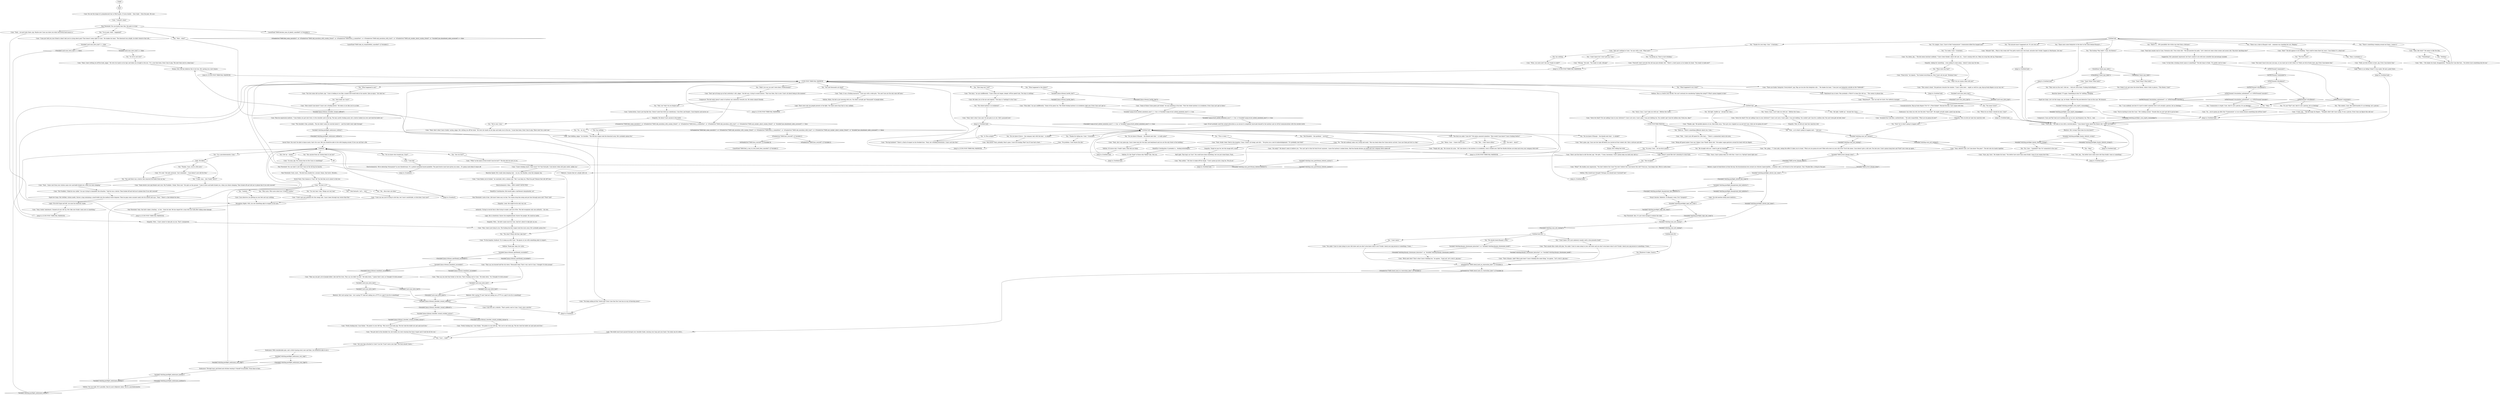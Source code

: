 # WHIRLING F2 / CUNO WAKEUP
# If you didn't make the authority check.
# ==================================================
digraph G {
	  0 [label="START"];
	  1 [label="input"];
	  2 [label="Variable[\"cargo.evrart_exited_unionhub_once\"] == true  or Variable[\"cargo.evrart_exited_unionhub_once\"] == true"];
	  3 [label="Variable[\"cargo.evrart_exited_unionhub_once\"] == true  or Variable[\"cargo.evrart_exited_unionhub_once\"] == true", shape=diamond];
	  4 [label="!(Variable[\"cargo.evrart_exited_unionhub_once\"] == true  or Variable[\"cargo.evrart_exited_unionhub_once\"] == true)", shape=diamond];
	  5 [label="Cuno: \"Yeah? What? What bells?\""];
	  6 [label="You: \"*Something*.\""];
	  7 [label="Cuno: \"Yeah, like what?\" He seems to like the idea."];
	  8 [label="IsTHCPresent(\"ultraliberal\")"];
	  9 [label="IsTHCPresent(\"ultraliberal\")", shape=diamond];
	  10 [label="!(IsTHCPresent(\"ultraliberal\"))", shape=diamond];
	  11 [label="Empathy: Wow, he did not take that rejection well."];
	  12 [label="You: \"I'm in pain, what... happened?\""];
	  13 [label="Cuno: \"Babybeard was in here. Was probably a *bitch* to clean this shit up...\" This seems to please him."];
	  14 [label="You: \"I'm a psycholocomotor, Cuno.\""];
	  15 [label="Cuno: \"Some doctor your pig friends sent over. Nix Fucklieb, I think. Total cunt.\" He spits on the ground. \"Came in here and knife fucked you, when you where sleeping. Then fucked off and told me to phone him if you shit yourself.\""];
	  16 [label="You: \"I feel fantastic. Let's... rock.\""];
	  17 [label="You: \"Who cares. Who cares about me. It doesn't matter.\""];
	  18 [label="You: \"What style was that?\""];
	  19 [label="Composure: Cunn and Pig? And you're picking him up on your cop-frequency too. This is... bad."];
	  20 [label="Cuno: \"Nix Fucklieb, I think he was called,\" he says trying to remember the situation. \"Said he was a doctor. Then fucked off and told me to phone him if you shit yourself.\""];
	  21 [label="You: \"Do you know if Joyce -- the company lady with the boat -- is alright?\""];
	  22 [label="Cuno: \"The big fuckhole?\" There's a flash of respect on his freckled face. \"Yeah, he's drinking downstairs. Cuno's not into that.\""];
	  23 [label="Jump to: [Untitled hub]"];
	  24 [label="You: \"Okay.\""];
	  25 [label="You: \"Thanks for your help, Cuno.\" (Conclude.)"];
	  26 [label="Cuno: \"Shit, pig... You better have some more shit than fuckin' roses or something.\""];
	  27 [label="Jump to: [Untitled hub]"];
	  28 [label="Conceptualization: Big-up fucky-fingers? He *is* a *free-thinker*. Beyond the box. Can't argue with that."];
	  29 [label="Variable[\"yard.cuno_intro_hub\"]"];
	  30 [label="Variable[\"yard.cuno_intro_hub\"]", shape=diamond];
	  31 [label="!(Variable[\"yard.cuno_intro_hub\"])", shape=diamond];
	  32 [label="Cuno: \"Thanks, pig.\" He quickly glances at you, then looks away. \"Now get your crippled ass up and tell Cuno, what are we gonna do now?\""];
	  33 [label="Composure: The kid really doesn't seem to harbour any animosity towards you. He seems almost friendly."];
	  34 [label="You: \"We're cool, Cuno,\""];
	  35 [label="CancelTask(\"TASK.find_a_way_to_turn_back_time_canceled\")--[[ Variable[ ]]"];
	  36 [label="Cuno: \"Nah... Cuno's just off speed for a few days...\" There's a melancholy look in his eyes."];
	  37 [label="You: \"Are you hurt?\""];
	  38 [label="Cuno: You see the shape of a prepubescent boy in FALN pants. It turns double -- then triple -- from the pain. He says:"];
	  39 [label="Empathy: Wow... Cuno's about to take pity on you. That's unexpected."];
	  40 [label="Pain Threshold: Yeah, that kid's taken a beating -- or ten -- from his dad. He has regard for a man who can walk after taking some damage."];
	  41 [label="Hand/Eye Coordination: It probably is... fucking butterfingers."];
	  42 [label="Volition: It's the *fault* of those who *killed* him. Not you."];
	  43 [label="Half Light: That bag's on *you*. You could have done something, but you just stood there. Fuck..."];
	  44 [label="Cuno: \"Walls are full of holes in here, pig. Even Cuno knows that.\""];
	  45 [label="Variable[\"whirling.postfight_klaasjeroom_hint_ballistics\"]"];
	  46 [label="Variable[\"whirling.postfight_klaasjeroom_hint_ballistics\"]", shape=diamond];
	  47 [label="!(Variable[\"whirling.postfight_klaasjeroom_hint_ballistics\"])", shape=diamond];
	  48 [label="You: \"Communism is stupid, Cuno. And it's not a person. It's an ideology.\""];
	  49 [label="You: \"Nothing.\""];
	  50 [label="Jump to: [CUNO POST TRIBUNAL MAINHUB]"];
	  51 [label="You: \"We should check Klaasje's room.\""];
	  52 [label="You: \"All right. Saddle up.\" (Accept the Cuno.)"];
	  53 [label="Pain Threshold: Look at him. Life hasn't been easy on him. You wanna drag him along and put him through more shit? *Your* shit?"];
	  54 [label="Cuno: \"Sorry for what?! For not adding Cuno to your shitshow?! Cuno's not sorry. Cuno's glad. I was just kidding. You couldn't get Cuno for a million reál. You can't even get out bed, loser.\""];
	  55 [label="Cuno: \"Bitch next door? That's what Cuno's thinking too,\" he agrees. \"Good call. Let's rock it, pig-man.\""];
	  56 [label="Variable[\"whirling.cuno_not_coming\"]"];
	  57 [label="Variable[\"whirling.cuno_not_coming\"]", shape=diamond];
	  58 [label="!(Variable[\"whirling.cuno_not_coming\"])", shape=diamond];
	  59 [label="Cuno: \"They say you burned half the city down. Thousands dead. That's very cool to Cuno. I thought I'd stick around.\""];
	  60 [label="Rhetoric: He's saying *I* now? And not calling you a f****t or a pig? Is he ill or something?"];
	  61 [label="Cuno: \"Pretty fucking bad, Cuno thinks.\" He points to your left leg. \"But you're one lucky pig. The doc took the bullet out and said you'll live.\""];
	  62 [label="Variable[\"whirling.postfight_endurance_very_high\"]"];
	  63 [label="Variable[\"whirling.postfight_endurance_very_high\"]", shape=diamond];
	  64 [label="!(Variable[\"whirling.postfight_endurance_very_high\"])", shape=diamond];
	  65 [label="Cuno: \"Cuno did.\""];
	  66 [label="You: (Get up -- slowly.)"];
	  67 [label="Cuno: He looks you in the eye and repeats: \"Two days is *nothing* to the Cuno.\""];
	  68 [label="Volition: Of course she's *really* gone, what did you think."];
	  69 [label="Cuno: \"Was nothin'.\" He tries to shake off the image. \"Cuno's gonna go into a bag too. We all are.\""];
	  70 [label="Variable[\"whirling.postfight_logic_her_room\"]"];
	  71 [label="Variable[\"whirling.postfight_logic_her_room\"]", shape=diamond];
	  72 [label="!(Variable[\"whirling.postfight_logic_her_room\"])", shape=diamond];
	  73 [label="Volition: Relax, the kid is just messing with you. You didn't actually get *thousands* of people killed."];
	  74 [label="Variable[\"plaza.tribunal_hardie_shot\"]"];
	  75 [label="Variable[\"plaza.tribunal_hardie_shot\"]", shape=diamond];
	  76 [label="!(Variable[\"plaza.tribunal_hardie_shot\"])", shape=diamond];
	  77 [label="Jump to: [CUNO POST TRIBUNAL MAINHUB]"];
	  78 [label="Cuno: \"Tough shit, pig.\" He crosses his arms. \"All Cuno knows is the harbour is in lockdown, town's fucked now. Half the Hardie bitches are dead and even your company bitch left.\""];
	  79 [label="Cuno: \"Oh really?\" He doesn't seem to believe you. \"You can't get to that fat fuck Evrart anymore, 'cause the harbour's locked down. Half the Hardie bitches are dead and your company bitch sailed off.\""];
	  80 [label="You: \"Okay.\""];
	  81 [label="You: \"It's simple, Cuno. I have to find *communism*. Communism killed the hanged man.\""];
	  82 [label="You: \"The coolest, Cuno. But unfortunately it's an ideology, not a person.\""];
	  83 [label="You: \"I don't know. Let's just aimlessly wander until a clue presents itself.\""];
	  84 [label="You: \"Sorry, Cuno, I can't take you with me.\" (Refuse the Cuno.)"];
	  85 [label="Untitled hub (02)"];
	  86 [label="Variable[\"yard.cuno_intro_hub\"] == false"];
	  87 [label="Variable[\"yard.cuno_intro_hub\"] == false", shape=diamond];
	  88 [label="!(Variable[\"yard.cuno_intro_hub\"] == false)", shape=diamond];
	  89 [label="Cuno: \"Yeah, that's what Cuno's fuckin' saying, piggo. He's letting you off the hook.\" He rests his hands on his hips and looks you in the eye. \"A one time boon, from Cunn to pig. There won't be a next one.\""];
	  90 [label="You: \"Wait... what?\""];
	  91 [label="You: \"The what? Where did they take him?\""];
	  92 [label="Cuno: \"Nah, Cuno's just lying to you. The fucking boo-boo wagon took four-eyes away. He's probably gonna live.\""];
	  93 [label="Variable[\"whirling.cuno_postribunal_rhetoric_noslurs\"]"];
	  94 [label="Variable[\"whirling.cuno_postribunal_rhetoric_noslurs\"]", shape=diamond];
	  95 [label="!(Variable[\"whirling.cuno_postribunal_rhetoric_noslurs\"])", shape=diamond];
	  96 [label="You: \"What happened to me?\""];
	  97 [label="Logic: *Babybeard*... that can only be Garte, the cafeteria manager."];
	  98 [label="Endurance: Through tears and blood and stitches tearing it *should* be possible. From time to time..."];
	  99 [label="You: \"Has anyone from my station been to see me?\""];
	  100 [label="Variable[\"whirling.postfight_cuno_esprit_cunnandpig\"]"];
	  101 [label="Variable[\"whirling.postfight_cuno_esprit_cunnandpig\"]", shape=diamond];
	  102 [label="!(Variable[\"whirling.postfight_cuno_esprit_cunnandpig\"])", shape=diamond];
	  103 [label="You: \"You said thousands are dead?\""];
	  104 [label="Cuno: \"Sure, pig. Sure.\" He shakes his head. \"You better have more than some fuckin' roses if you wanna bust this.\""];
	  105 [label="You: \"All right. Saddle up.\" (Accept the Cuno.)"];
	  106 [label="You: \"Now? As to what's going to happen next...\""];
	  107 [label="Cuno: \"That sounds like a hella shit plan. You askin' Cuno to come along to your shit-show and you don't even know what to do? Fuckin' check your pig journal or something. C'mon...\""];
	  108 [label="Variable[\"plaza.tribunal_headshot_succeeded\"]"];
	  109 [label="Variable[\"plaza.tribunal_headshot_succeeded\"]", shape=diamond];
	  110 [label="!(Variable[\"plaza.tribunal_headshot_succeeded\"])", shape=diamond];
	  111 [label="You: \"Thanks, Cuno, you're a life saver.\""];
	  112 [label="Cuno: \"Titus died,\" he says indifferently. \"Some of his goons too. The whole fucking harbour is in lockdown right now. Even Cuno can't get in.\""];
	  113 [label="Cuno: \"No.\" The kid suddenly looks very young and small. \"She was dead when the Union doctor arrived. Cuno saw them put her in a bag.\""];
	  114 [label="Cuno: \"Will-pig.\" He nods. \"You ready to walk, will-pig?\""];
	  115 [label="Cuno: \"Shit ain't nothing to Cuno,\" he says with a nod. \"What now?\""];
	  116 [label="Cuno: \"That's Klaasje, right? Bitch next door? Cuno's thinking the same thing,\" he agrees. \"Let's rock it, pig-man.\""];
	  117 [label="Variable[\"yard.cuno_intro_hub\"]"];
	  118 [label="Variable[\"yard.cuno_intro_hub\"]", shape=diamond];
	  119 [label="!(Variable[\"yard.cuno_intro_hub\"])", shape=diamond];
	  120 [label="Jump to: [Untitled hub]"];
	  121 [label="You: \"Wait, but *why* do you forgive me?"];
	  122 [label="Empathy: He doesn't have anyone in the world."];
	  123 [label="IsTaskActive(\"TASK.check_back_on_renovation_later\")--[[ Variable[ ]]"];
	  124 [label="IsTaskActive(\"TASK.check_back_on_renovation_later\")--[[ Variable[ ]]", shape=diamond];
	  125 [label="!(IsTaskActive(\"TASK.check_back_on_renovation_later\")--[[ Variable[ ]])", shape=diamond];
	  126 [label="Variable[\"plaza.tribunal_shoulder_wound_avoided_cuirass\"]"];
	  127 [label="Variable[\"plaza.tribunal_shoulder_wound_avoided_cuirass\"]", shape=diamond];
	  128 [label="!(Variable[\"plaza.tribunal_shoulder_wound_avoided_cuirass\"])", shape=diamond];
	  129 [label="Cunohurt"];
	  130 [label="You: \"You said there was a doctor who removed the bullet from my leg.\""];
	  131 [label="Cuno: \"Final-style,\" he repeats. \"You fucked everything up. Now Cuno's all you got. Terminal Cuno.\""];
	  132 [label="You: \"Is Titus alright?\""];
	  133 [label="Drama: He's telling the truth."];
	  134 [label="Cuno: \"Rich bitch? Yeah, probably. Boat's gone. Cuno'd be fucking *fine* too if Cuno had a boat...\""];
	  135 [label="Cuno: \"Yeah? What? What bells?\""];
	  136 [label="You: \"They were on the roof. I did not... I did not catch them. Fucking butterfingers...\""];
	  137 [label="You: \"*Why* do you wanna come with me?\""];
	  138 [label="Variable[\"whirling.cuno_not_coming\"]"];
	  139 [label="Variable[\"whirling.cuno_not_coming\"]", shape=diamond];
	  140 [label="!(Variable[\"whirling.cuno_not_coming\"])", shape=diamond];
	  141 [label="You: \"Gnhhhh...\""];
	  142 [label="Cuno: \"Cuno can see you're trying to shit him, but Cuno's unshittable, so fuck does Cuno care?\""];
	  143 [label="Logic: If he did triage and left, you must be relatively stable."];
	  144 [label="Pain Threshold: Also, it's just close enough to endure the walk."];
	  145 [label="Cuno: \"Two days,\" he says indifferently. \"Cuno's been out longer, sleepin' off the speed train. Two days is nothing.\""];
	  146 [label="Logic: Evrart probably used this armed altercation as an excuse to completely barricade himself in the harbour and cut off all communications with the outside world."];
	  147 [label="Untitled hub"];
	  148 [label="Cuno: \"To the hospital, fucktard. Try to keep up with Cuno.\" He glares at you with something akin to respect..."];
	  149 [label="Cuno: \"Pretty fucking bad, Cuno thinks.\" He points to your left leg. \"But you're one lucky pig. The doc took the bullet out and said you'll live.\""];
	  150 [label="Cuno: \"The shoulder's fine, probably... The doc didn't seem too worried about it -- said the bullet went right through.\""];
	  151 [label="Cuno: \"*Why* in the name of fuck would Cuno be hurt?\" The kid rolls his eyes at you."];
	  152 [label="Cuno: \"Cuno's fucking smart, Cuno wasn't *in* that fuck-pile. Cuno knows when shit goes south, unlike you.\""];
	  153 [label="You: \"I'm very bad, Cuno. Things are very bad.\""];
	  154 [label="Cuno: \"Yeah, she's way gone pig. Cuno's been here for two days and babybeard and you are the only fucks in the building.\""];
	  155 [label="Cuno: \"You want Cuno to be your yes-man, or you want me to tell it like it is? Walls are full of holes here, pig. Even Cuno knows that.\""];
	  156 [label="You: \"How long was I out?\""];
	  157 [label="You: \"Relax, Cuno -- I know what to do.\""];
	  158 [label="You: (Yank it out and show the dried flower, while it falls to pieces.) \"This flower, Cuno!\""];
	  159 [label="Variable[\"whirling.postfight_blackc_rhetoric_wrong\"]"];
	  160 [label="Variable[\"whirling.postfight_blackc_rhetoric_wrong\"]", shape=diamond];
	  161 [label="!(Variable[\"whirling.postfight_blackc_rhetoric_wrong\"])", shape=diamond];
	  162 [label="Cuno: \"Yeah that sounds real to Cuno. Forensics-shit. True crime shit.\" The kid punches his palm. \"Let's check out some crime scenes and assess shit. Pig-style! Anything else?\""];
	  163 [label="Cuno: \"So... you're gonna go after this *Communism*, or you wanna bounce something else off the Cuno?\""];
	  164 [label="Jump to: [CUNO POST TRIBUNAL MAINHUB]"];
	  165 [label="Pain Threshold: Ouch, ouch... The kid turns double for a second. Damn, that hurts. Breathe..."];
	  166 [label="You: \"Titus is dead...?\""];
	  167 [label="You: \"Do you know if Klaasje -- the blonde next door -- is really gone?\""];
	  168 [label="Shivers: A gust of wind blows in from the bay, the duraluminium box around you vibrates imperceptibly... a familiar cold, a red thread on the roof upstairs. Taut. Plucked like a string by the gust."];
	  169 [label="Variable[\"TASK.arrest_klaasje_done\"]"];
	  170 [label="Variable[\"TASK.arrest_klaasje_done\"]", shape=diamond];
	  171 [label="!(Variable[\"TASK.arrest_klaasje_done\"])", shape=diamond];
	  172 [label="You: \"What happened to the others?\""];
	  173 [label="Jump to: [Untitled hub]"];
	  174 [label="Rhetoric: He's wrong! What does he even know?!"];
	  175 [label="Cuno: \"Huh?\" The kid appears to be thinking. \"That could've been there for years. Cuno thinks it's a dead end.\""];
	  176 [label="You: \"I don't know but I won't give up, Cuno.\""];
	  177 [label="Jump to: [Untitled hub]"];
	  178 [label="Empathy: Look, this might be his only way out."];
	  179 [label="Untitled hub"];
	  180 [label="Jump to: [Untitled hub]"];
	  181 [label="Cuno: \"Yeah, Cuno's letting you off the hook, piggo.\" He rests his hands on his hips and looks you straight in the eye. \"It's a one time boon, from Cunn to pig. The next time you're a dead man.\""];
	  182 [label="IsTaskActive(\"TASK.face_yourself\")--[[ Variable[ ]]"];
	  183 [label="IsTaskActive(\"TASK.face_yourself\")--[[ Variable[ ]]", shape=diamond];
	  184 [label="!(IsTaskActive(\"TASK.face_yourself\")--[[ Variable[ ]])", shape=diamond];
	  185 [label="Cuno: \"Now's not the time to shit the bed, pig.\" He spits. \"C'mon, baconman, Cuno's gonna help you hold your shit in.\""];
	  186 [label="Pain Threshold: You can take it. Just don't lean on the old leg too heavily."];
	  187 [label="Cuno: \"What?\" He studies your expression. \"You don't believe the Cuno? You don't believe the Cuno knows this shit? Fuck you, Cuno keeps tabs. Bitch is outta town.\""];
	  188 [label="You: \"Yeah, it probably is.\""];
	  189 [label="Logic: There is no telling *when* it was made. He had a point there."];
	  190 [label="Cuno: \"Some of those Union goons got fucked,\" he says pointing at the door. \"Now the whole harbour is in lockdown. Even Cuno can't get in there.\""];
	  191 [label="You: \"Did Elizabeth -- the gardener -- survive?\""];
	  192 [label="You: \"Thanks for telling me, Cuno.\" (Conclude.)"];
	  193 [label="Endurance: Say what you will, but this kid's *hard shit*. He might actually make a good cop one day."];
	  194 [label="Pain Threshold: You can barely hear him, the pain is so bad."];
	  195 [label="Cuno: \"They say you got a lot of people killed. Like half the town. They say you didn't do shit.\" He looks down. \"I guess that's cool, so I thought I'd stick around.\""];
	  196 [label="Jump to: [CUNO POST TRIBUNAL MAINHUB]"];
	  197 [label="You: \"C'mon, man... who *really* did it?\""];
	  198 [label="Cuno: \"Yeah... Some cunt from your station came over and knife fucked you, when you were sleeping.\""];
	  199 [label="Cuno: Cuno observes you getting on your feet and says nothing."];
	  200 [label="Cuno: \"Cuno's got zero patience for this weepy shit. Cuno's been through way worse than this.\""];
	  201 [label="Cuno: \"So how is it?\""];
	  202 [label="Jump to: [CUNO POST TRIBUNAL MAINHUB]"];
	  203 [label="Esprit de Corps: Let's do this tango, pig, he thinks. Detective Pig and detective Cunn on the case. We bouncin'."];
	  204 [label="You: \"The fuck Cuno?\""];
	  205 [label="Variable[\"whirling.postfight_shivers_her_room\"]"];
	  206 [label="Variable[\"whirling.postfight_shivers_her_room\"]", shape=diamond];
	  207 [label="!(Variable[\"whirling.postfight_shivers_her_room\"])", shape=diamond];
	  208 [label="Jump to: [CUNO POST TRIBUNAL MAINHUB]"];
	  209 [label="Cuno: \"No problem. Cuno shares the info.\""];
	  210 [label="Cuno: \"She's gone, pig. Cuno saw her take off before you started all that violent shit. Had a suitcase and shit.\""];
	  211 [label="CheckItem(\"dried_may_bells\")"];
	  212 [label="CheckItem(\"dried_may_bells\")", shape=diamond];
	  213 [label="!(CheckItem(\"dried_may_bells\"))", shape=diamond];
	  214 [label="Cuno: \"C'mon, pig...\" The kid snaps his fingers. \"Thoughts didn't kill Cuno's gimp. It was a person. Even Cuno can figure this shit out.\""];
	  215 [label="Untitled hub (02)"];
	  216 [label="Cuno: \"This scene is dead.\" He gestures towards the window. \"Cuno's outta here -- might as well be a pig, big-up fucky-fingers on my way out.\""];
	  217 [label="You: \"Now... as to what's going to happen next...\" (Get up.)"];
	  218 [label="Cuno: \"Don't get all hung up on that yesterday's shit, piggo,\" the kid says, trying to sound mature. \"That was then, this is now. Cuno's all about being in the moment.\""];
	  219 [label="Cuno: \"Sure, Cuno's gonna help you with that. Cuno's in a *giving* mood right now.\""];
	  220 [label="Cuno: \"Are your legs attached to Cuno? Can the *Cuno* move your legs? The fuck should I know...\""];
	  221 [label="Savoir Faire: You won't be able to dance much, that's for sure. But you should be able to live with limping around. If you can call that a life."];
	  222 [label="Cuno: \"You askin' Cuno to come along to your shit-show and you don't even know what to do? Fuckin' check your pig journal or something. C'mon...\""];
	  223 [label="Cuno: \"Yeah, that's what Cuno said. No one goes in or out. Shit's paranoid now.\""];
	  224 [label="You: \"There's something creeping around out there. I sense it.\""];
	  225 [label="IsTHCPresent(\"communist\")"];
	  226 [label="IsTHCPresent(\"communist\")", shape=diamond];
	  227 [label="!(IsTHCPresent(\"communist\"))", shape=diamond];
	  228 [label="Cuno: \"Miracle? Shit... What is this weak shit? You gotta watch your own back, miracles don't fuckin' happen in Martinaise. Get real.\""];
	  229 [label="You: \"I'm giving up. Time to start drinking.\""];
	  230 [label="Jump to: [Untitled hub]"];
	  231 [label="Empathy: Asking for something -- even asking to come along -- doesn't come easy for him."];
	  232 [label="You: Whatever it takes. [Leave.]"];
	  233 [label="You: \"Didn't you say you and I were done. Professionally?\""];
	  234 [label="Drama: Sire, the boy believes this to be true. He's giving you a last chance."];
	  235 [label="Cuno: \"Just kidding, piggo,\" he chuckles. \"The boo-boo wagon took the binoclard away. He's probably gonna live.\""];
	  236 [label="Cuno: \"They say you shot that fucker in the face. That's fucking cool to Cuno.\" He looks down. \"So I thought I'd stick around.\""];
	  237 [label="CUNO POST TRIBUNAL MAINHUB"];
	  238 [label="Rhetoric: Sounds like he's alright after all."];
	  239 [label="You: \"What happened to my room?\""];
	  240 [label="You: \"Can I... walk?\""];
	  241 [label="Jump to: [Cunohurt]"];
	  242 [label="Cuno: \"It's cool.\" He nods seriously. \"Just remember -- Cuno doesn't save shit for free.\""];
	  243 [label="IsTHCPresent(\"revacholian_nationhood\")  or  IsTHCPresent(\"moralist\")"];
	  244 [label="IsTHCPresent(\"revacholian_nationhood\")  or  IsTHCPresent(\"moralist\")", shape=diamond];
	  245 [label="!(IsTHCPresent(\"revacholian_nationhood\")  or  IsTHCPresent(\"moralist\"))", shape=diamond];
	  246 [label="Cuno: \"Shit...\" He shakes his head, disappointed. \"Playing the Cuno like that... You better have something else for me.\""];
	  247 [label="Jump to: [Untitled hub]"];
	  248 [label="Cuno: \"You're starting to lose the Cuno.\" He's looking around. \"Sounds like you ain't got shit to go by here.\""];
	  249 [label="You: \"Sorry, Cuno, I can't take you with me.\" (Refuse the Cuno.)"];
	  250 [label="Hand/Eye Coordination: Kid would make a half-decent sharpshooter, no?"];
	  251 [label="Cuno: \"Sorry for what?! For not adding Cuno to your shitshow?! Cuno's not sorry. Cuno's glad. I was just kidding too. You couldn't get Cuno for million reál. Fuck you, okay?\""];
	  252 [label="Rhetoric: He's not saying Cuno -- he's saying *I*? And not calling you a f****t or a pig? Is he ill or something?"];
	  253 [label="Cuno: \"Listen-listen, Cuno's just big like that. Doesn't need that bitch-ass melodrama. Cuno fires and forgets. Cuno forgives and moves on.\""];
	  254 [label="You: \"Be straight with me. I need to get my bearings.\""];
	  255 [label="Variable[\"whirling.postfight_endurance_medium\"]"];
	  256 [label="Variable[\"whirling.postfight_endurance_medium\"]", shape=diamond];
	  257 [label="!(Variable[\"whirling.postfight_endurance_medium\"])", shape=diamond];
	  258 [label="Jump to: [Cunohurt]"];
	  259 [label="You: \"My... disco days are done.\""];
	  260 [label="Cuno: \"Go easy, pig. You wanna lean on the Cuno or something?\""];
	  261 [label="Logic: There were only ten people present at the fight. Ten times more than that is very unlikely."];
	  262 [label="You: \"You mean Garte?\""];
	  263 [label="Volition: Who would have thought? Perhaps you should have *arrested* her?"];
	  264 [label="You: \"You don't... know?\""];
	  265 [label="You: \"But... I don't know either.\""];
	  266 [label="Cuno: \"Cuno thinks you're fucked,\" he concludes with a solemn nod. \"But I can help you. What'cha got? Bounce that shit off Cuno.\""];
	  267 [label="You: \"There were some footprints in the dust in the room behind Klaasje's...\""];
	  268 [label="You: \"There's a... 28% possibility the victim was shot from a distance.\""];
	  269 [label="You: \"There was a hole in Klaasje's wall -- someone was checking her out. Peeping.\""];
	  270 [label="You: \"It's not *that* cool. And it's not a person, but an ideology.\""];
	  271 [label="You: Say nothing."];
	  272 [label="Cuno: \"What, you mute now? Are you *ready to walk*?\""];
	  273 [label="Cuno: \"So, listen, pig...\" The kid seems hesitant suddenly. \"Cuno's been thinkin' about shit and, uh... Cuno's coming with you. Help you wrap this shit up. Final-style.\""];
	  274 [label="Authority: Trying to recruit him is like trying to make a pet out of fire. This kid recognizes only one authority -- his own."];
	  275 [label="CancelTask(\"TASK.take_on_responsibility_cancelled\")--[[ Variable[ ]]"];
	  276 [label="Cuno: \"Coinslot's dead.\""];
	  277 [label="You: \"Hold on... There's something different about you, Cuno...\""];
	  278 [label="Cuno: \"Being off speed makes Cuno sad. Makes Cuno *think* about shit.\" He makes vague gestures around his head with his fingers."];
	  279 [label="Cuno: \"How would Cuno know? Cuno's not a fucking doctor.\" He looks at you like you're an idiot."];
	  280 [label="Cuno: \"You got shot in the shoulder too, but luckily you were wearing that fancy teapot and it took the hit for you.\""];
	  281 [label="Endurance: With considerable pain, and a stitch tearing every now and then, you should be able to do it."];
	  282 [label="Esprit de Corps: Nix Gottlieb, station medic, throws a bag containing a small bullet into the medical waste disposer. Then he pops some caramel candy into his mouth and says: \"Next.\" There's a line behind his door..."];
	  283 [label="Cuno: \"Yeah, fuckin' dead. Died in the hospital, I hear. Union's all weepy and shit...\" He gives you a nod of acknowledgement: \"It's probably your fault.\""];
	  284 [label="Logic: You did mention doing more ballistics..."];
	  285 [label="Cuno: \"Accepted the Cuno like a motherfucker...\" He nods respectfully. \"What are we gonna do now?\""];
	  286 [label="Cuno: \"Yeah, debrief Cuno. Let Cuno know *the plan*.\" The kid rubs his hands together."];
	  287 [label="Jump to: [Untitled hub]"];
	  288 [label="Variable[\"plaza.tribunal_spiritbomb_succeeded\"]"];
	  289 [label="Variable[\"plaza.tribunal_spiritbomb_succeeded\"]", shape=diamond];
	  290 [label="!(Variable[\"plaza.tribunal_spiritbomb_succeeded\"])", shape=diamond];
	  291 [label="You: \"How badly am I hurt?\""];
	  292 [label="Savoir Faire: Your balance is *way* off. You feel like you're about to fall over."];
	  293 [label="Visual Calculus: Ballistics. In Klaasje's room. Do it *properly*."];
	  294 [label="You: \"Do you know if Klaasje -- the blonde next door -- is alright?\""];
	  295 [label="You: \"No, Cuno -- *somehow* this *is* connected to the case.\""];
	  296 [label="You: \"I don't know.\""];
	  297 [label="Variable[\"whirling.klaasje_chosename_katarzine\"]  or  Variable[\"whirling.klaasje_chosename_modd\"]"];
	  298 [label="Variable[\"whirling.klaasje_chosename_katarzine\"]  or  Variable[\"whirling.klaasje_chosename_modd\"]", shape=diamond];
	  299 [label="!(Variable[\"whirling.klaasje_chosename_katarzine\"]  or  Variable[\"whirling.klaasje_chosename_modd\"])", shape=diamond];
	  300 [label="Variable[\"yard.cuno_intro_hub\"]"];
	  301 [label="Variable[\"yard.cuno_intro_hub\"]", shape=diamond];
	  302 [label="!(Variable[\"yard.cuno_intro_hub\"])", shape=diamond];
	  303 [label="Cuno: \"Cuno just told you your friend is dead! And you're crying about pain? That doesn't seem right to Cuno.\" He shakes his head. \"The binoclard was alright, he didn't deserve that shit...\""];
	  304 [label="You: \"Go away, Cuno... Let me die in peace.\""];
	  305 [label="Cuno: \"You tore some shit up there, pig.\" Cuno is looking at you like a tamed wolf would look at his master. Like an equal. \"Got shot too.\""];
	  306 [label="Cuno: Then his expression mellows. \"Cuno thinks you got shot twice. In the shoulder and in the leg. The leg's pretty fucking nasty, but a doctor looked you over and took the bullet out.\""];
	  307 [label="Volition: You can walk. If it's possible, then by pure willpower alone. You're a psycholocomotor."];
	  308 [label="You: \"Do you know who treated me, Cuno?\""];
	  309 [label="Perception (Sight): Still, you see something akin to respect in his eyes."];
	  310 [label="Volition: Thank god, okay, he's alive."];
	  311 [label="You: \"She escaped?\""];
	  312 [label="Suggestion: He's genuinely impressed, but that's mostly to do with how scientific that percentage sounded."];
	  313 [label="Cuno: \"Yeah, it was a fucking massacre,\" Cuno says with a wide grin. \"You and Cuno are the only ones left here.\""];
	  314 [label="Logic: Doesn't sound like she's planning to come back."];
	  315 [label="Jump to: [Untitled hub]"];
	  316 [label="Empathy: Tough he may be, but this image left a mark."];
	  317 [label="You: \"The fucking *May bells*, Cuno, the flowers!\""];
	  318 [label="You: \"The miracle hasn't happened yet. It's not over yet.\""];
	  319 [label="You: \"I can suddenly see how it's hard to indict someone who is not actually a person, but an ideology...\""];
	  320 [label="Cuno: \"Fuck off, Cuno's not into this old man piss-drinker shit.\" There's a short pause as he shakes his head. \"You ready to walk now?\""];
	  321 [label="Logic: He is streetwise. Knows the neighbourhood. Knows the people. He could be useful."];
	  322 [label="Cuno: \"Yes, gimp... ?\" Cuno asks, seeing the effort it takes you to stand. \"What are you gonna do now? Ride outta here on your shit-river? You'll die alone. Cuno doesn't give a shit now. Too late now. Cuno's gonna hang here and *fuck* your room up again...\""];
	  323 [label="Jump to: [Untitled hub]"];
	  324 [label="You: Say nothing."];
	  325 [label="Cuno: \"Yeah... you got lucky there, pig. Maybe now Cuno can show you what real brutal hard music is.\""];
	  326 [label="Jump to: [Cunohurt]"];
	  327 [label="Reaction Speed: He's really been keeping tabs -- on you, the Hardies, even the company rep."];
	  328 [label="Jump to: [CUNO POST TRIBUNAL MAINHUB]"];
	  329 [label="You: \"The whole harbour is in lockdown?\""];
	  330 [label="Cuno: \"The fuck you askin' Cuno for?\" He seems annoyed somehow. \"How would Cuno know? Cuno's fucking twelve!\""];
	  331 [label="Jump to: [Untitled hub]"];
	  332 [label="Untitled hub"];
	  333 [label="Cuno: \"Fuck, pig...\" He looks at you with a worried glance. \"Cuno doesn't know about this flower shit. Cuno's not feelin' it.\""];
	  334 [label="Reaction Speed: *I* again. Something in him *is* shifting, changing."];
	  335 [label="Electrochemistry: Khm... DRUG ASSET DETECTED!"];
	  336 [label="Empathy: Wow, he did not take that rejection well."];
	  337 [label="CUNO POSTTRIB PREHUB"];
	  338 [label="Variable[\"plaza.tribunal_shoulder_wound_suffered\"]"];
	  339 [label="Variable[\"plaza.tribunal_shoulder_wound_suffered\"]", shape=diamond];
	  340 [label="!(Variable[\"plaza.tribunal_shoulder_wound_suffered\"])", shape=diamond];
	  341 [label="Cuno: Cuno lets out a whistle. \"That's pretty cool to Cuno. Cuno's also a psycho.\""];
	  342 [label="Logic: He didn't."];
	  343 [label="Electrochemistry: We're detecting *drouamine* in your bloodstream. It's a potent morphine-based painkiller. The good doctor must have given you some... It's gonna suck when it wears off."];
	  344 [label="Cuno: \"Yeah, fuckin' babybeard. Cleaned all your shit up. He's like your fuckin' mom now or something.\""];
	  345 [label="You: \"What do you think I should do now, Cuno?\""];
	  346 [label="Cuno: \"There are fuckin' footprints *everywhere*, pig. Pigs are too into this footprints shit...\" He shakes his head. \"Cuno just saw footprints outside on the *sidewalk*.\""];
	  347 [label="Jump to: [Untitled hub]"];
	  348 [label="Cuno: \"Is that like a fucking street name or something?\" The kid stops to think. \"It's pretty cool to Cuno.\""];
	  349 [label="You: \"I'm ready, Cuno.\" (Conclude.)"];
	  350 [label="Volition: This is a twelve year old kid. You can't seriously be considering *taking him along*?! What's gonna happen to him?"];
	  351 [label="Empathy: Wow... the kid's name must be Cuno. And he's about to take pity on you."];
	  352 [label="You: \"So we're cool now?\""];
	  353 [label="IsTaskActive(\"TASK.find_some_moralists\")  or  IsTaskActive(\"TASK.talk_moralism_with_sunday_friend\")  or  IsTaskActive(\"TASK.form_a_committee\")  or  IsTaskActive(\"TASK.talk_moralism_with_trant\")  or  IsTaskActive(\"TASK.ask_smoker_about_sunday_friend\")  or  Variable[\"jam.abandoned_cabin_accessed\"] == false"];
	  354 [label="IsTaskActive(\"TASK.find_some_moralists\")  or  IsTaskActive(\"TASK.talk_moralism_with_sunday_friend\")  or  IsTaskActive(\"TASK.form_a_committee\")  or  IsTaskActive(\"TASK.talk_moralism_with_trant\")  or  IsTaskActive(\"TASK.ask_smoker_about_sunday_friend\")  or  Variable[\"jam.abandoned_cabin_accessed\"] == false", shape=diamond];
	  355 [label="!(IsTaskActive(\"TASK.find_some_moralists\")  or  IsTaskActive(\"TASK.talk_moralism_with_sunday_friend\")  or  IsTaskActive(\"TASK.form_a_committee\")  or  IsTaskActive(\"TASK.talk_moralism_with_trant\")  or  IsTaskActive(\"TASK.ask_smoker_about_sunday_friend\")  or  Variable[\"jam.abandoned_cabin_accessed\"] == false)", shape=diamond];
	  356 [label="You: \"No... no, no...\""];
	  357 [label="CancelTask(\"TASK.become_man_of_plenty_cancelled\")--[[ Variable[ ]]"];
	  358 [label="Logic: The bullet must have passed through your shoulder blade, missing your lung and your heart. You lucky son of a bitch..."];
	  359 [label="Variable[\"whirling.postfight_endurance_volition\"]"];
	  360 [label="Variable[\"whirling.postfight_endurance_volition\"]", shape=diamond];
	  361 [label="!(Variable[\"whirling.postfight_endurance_volition\"])", shape=diamond];
	  362 [label="Cuno: \"You keep asking all this *weird shit* from Cuno that the Cuno has no way of knowing about.\""];
	  0 -> 1
	  1 -> 38
	  2 -> 3
	  2 -> 4
	  3 -> 146
	  4 -> 147
	  5 -> 158
	  6 -> 246
	  7 -> 49
	  7 -> 6
	  8 -> 9
	  8 -> 10
	  9 -> 24
	  9 -> 270
	  10 -> 243
	  11 -> 217
	  12 -> 303
	  13 -> 97
	  14 -> 342
	  15 -> 282
	  16 -> 142
	  17 -> 200
	  18 -> 131
	  19 -> 333
	  20 -> 282
	  21 -> 134
	  22 -> 23
	  23 -> 147
	  24 -> 163
	  25 -> 115
	  26 -> 230
	  27 -> 333
	  28 -> 193
	  29 -> 30
	  29 -> 31
	  30 -> 28
	  31 -> 179
	  32 -> 217
	  33 -> 121
	  33 -> 353
	  34 -> 89
	  36 -> 278
	  37 -> 151
	  38 -> 276
	  39 -> 92
	  40 -> 202
	  41 -> 42
	  42 -> 120
	  43 -> 69
	  44 -> 189
	  45 -> 46
	  45 -> 47
	  46 -> 284
	  47 -> 293
	  48 -> 214
	  49 -> 246
	  50 -> 237
	  51 -> 297
	  52 -> 32
	  53 -> 178
	  54 -> 11
	  55 -> 123
	  56 -> 57
	  56 -> 58
	  57 -> 85
	  58 -> 215
	  59 -> 117
	  60 -> 338
	  61 -> 280
	  62 -> 64
	  62 -> 63
	  63 -> 129
	  64 -> 98
	  65 -> 343
	  66 -> 260
	  67 -> 329
	  68 -> 315
	  69 -> 173
	  70 -> 72
	  70 -> 71
	  71 -> 144
	  72 -> 56
	  73 -> 261
	  74 -> 75
	  74 -> 76
	  75 -> 112
	  76 -> 190
	  77 -> 237
	  78 -> 328
	  79 -> 328
	  80 -> 26
	  81 -> 349
	  82 -> 214
	  83 -> 107
	  84 -> 251
	  85 -> 232
	  86 -> 88
	  86 -> 87
	  87 -> 352
	  88 -> 39
	  89 -> 234
	  90 -> 235
	  91 -> 148
	  92 -> 91
	  93 -> 94
	  93 -> 95
	  94 -> 238
	  95 -> 237
	  96 -> 305
	  97 -> 262
	  98 -> 255
	  99 -> 363
	  100 -> 101
	  100 -> 102
	  101 -> 19
	  102 -> 333
	  103 -> 313
	  104 -> 230
	  105 -> 285
	  106 -> 138
	  107 -> 123
	  108 -> 109
	  108 -> 110
	  109 -> 236
	  110 -> 195
	  111 -> 242
	  112 -> 2
	  113 -> 316
	  114 -> 50
	  115 -> 176
	  115 -> 229
	  115 -> 271
	  116 -> 123
	  117 -> 118
	  117 -> 119
	  118 -> 60
	  119 -> 338
	  120 -> 147
	  121 -> 253
	  122 -> 353
	  122 -> 34
	  123 -> 124
	  123 -> 125
	  125 -> 358
	  126 -> 128
	  126 -> 127
	  127 -> 61
	  128 -> 149
	  129 -> 66
	  129 -> 99
	  129 -> 37
	  129 -> 14
	  129 -> 308
	  130 -> 198
	  131 -> 137
	  132 -> 22
	  133 -> 314
	  134 -> 23
	  135 -> 136
	  136 -> 334
	  137 -> 216
	  138 -> 139
	  138 -> 140
	  139 -> 322
	  140 -> 286
	  141 -> 199
	  142 -> 309
	  143 -> 344
	  144 -> 56
	  145 -> 67
	  146 -> 147
	  147 -> 192
	  147 -> 132
	  147 -> 294
	  147 -> 166
	  147 -> 167
	  147 -> 330
	  147 -> 21
	  147 -> 191
	  148 -> 310
	  149 -> 240
	  150 -> 359
	  151 -> 152
	  152 -> 327
	  153 -> 200
	  154 -> 68
	  155 -> 189
	  156 -> 145
	  157 -> 79
	  158 -> 334
	  159 -> 160
	  159 -> 161
	  160 -> 80
	  160 -> 295
	  161 -> 177
	  162 -> 312
	  163 -> 247
	  164 -> 237
	  165 -> 292
	  166 -> 283
	  167 -> 154
	  168 -> 205
	  169 -> 170
	  169 -> 171
	  170 -> 205
	  171 -> 168
	  172 -> 74
	  173 -> 147
	  174 -> 159
	  175 -> 204
	  175 -> 188
	  176 -> 114
	  177 -> 333
	  178 -> 274
	  179 -> 105
	  179 -> 84
	  179 -> 249
	  179 -> 52
	  180 -> 333
	  181 -> 234
	  182 -> 184
	  182 -> 183
	  184 -> 35
	  185 -> 93
	  186 -> 165
	  187 -> 263
	  188 -> 44
	  189 -> 323
	  190 -> 2
	  191 -> 113
	  192 -> 209
	  193 -> 336
	  194 -> 90
	  194 -> 325
	  194 -> 12
	  194 -> 357
	  195 -> 300
	  196 -> 237
	  197 -> 15
	  198 -> 20
	  199 -> 309
	  200 -> 309
	  201 -> 259
	  201 -> 141
	  201 -> 16
	  201 -> 17
	  201 -> 153
	  202 -> 237
	  203 -> 100
	  204 -> 155
	  205 -> 206
	  205 -> 207
	  206 -> 56
	  207 -> 45
	  208 -> 237
	  209 -> 77
	  210 -> 133
	  211 -> 212
	  211 -> 213
	  212 -> 5
	  213 -> 135
	  214 -> 247
	  215 -> 296
	  215 -> 83
	  215 -> 51
	  216 -> 29
	  217 -> 138
	  218 -> 33
	  219 -> 237
	  220 -> 281
	  221 -> 129
	  222 -> 123
	  223 -> 23
	  224 -> 7
	  225 -> 226
	  225 -> 227
	  226 -> 24
	  226 -> 82
	  227 -> 8
	  228 -> 27
	  229 -> 320
	  230 -> 333
	  231 -> 137
	  231 -> 18
	  232 -> 123
	  233 -> 218
	  234 -> 164
	  235 -> 91
	  236 -> 117
	  237 -> 96
	  237 -> 103
	  237 -> 233
	  237 -> 172
	  237 -> 239
	  237 -> 346
	  237 -> 156
	  237 -> 350
	  238 -> 237
	  239 -> 13
	  240 -> 220
	  241 -> 129
	  242 -> 130
	  242 -> 197
	  243 -> 244
	  243 -> 245
	  244 -> 48
	  244 -> 24
	  245 -> 24
	  245 -> 319
	  246 -> 332
	  247 -> 333
	  248 -> 247
	  249 -> 54
	  250 -> 53
	  251 -> 337
	  252 -> 338
	  253 -> 122
	  254 -> 219
	  255 -> 256
	  255 -> 257
	  256 -> 129
	  257 -> 307
	  258 -> 129
	  259 -> 326
	  260 -> 186
	  261 -> 208
	  262 -> 345
	  263 -> 287
	  264 -> 78
	  265 -> 78
	  266 -> 335
	  267 -> 347
	  268 -> 162
	  269 -> 175
	  270 -> 214
	  271 -> 272
	  272 -> 50
	  273 -> 231
	  274 -> 321
	  276 -> 194
	  277 -> 36
	  278 -> 304
	  278 -> 254
	  279 -> 339
	  280 -> 240
	  281 -> 62
	  282 -> 143
	  283 -> 41
	  284 -> 70
	  285 -> 106
	  286 -> 169
	  287 -> 147
	  288 -> 289
	  288 -> 290
	  289 -> 59
	  290 -> 108
	  291 -> 279
	  292 -> 201
	  293 -> 70
	  294 -> 210
	  295 -> 104
	  296 -> 222
	  297 -> 298
	  297 -> 299
	  298 -> 116
	  299 -> 55
	  300 -> 301
	  300 -> 302
	  301 -> 252
	  302 -> 338
	  303 -> 86
	  304 -> 185
	  305 -> 291
	  306 -> 150
	  307 -> 360
	  308 -> 65
	  309 -> 40
	  310 -> 288
	  311 -> 187
	  312 -> 348
	  313 -> 73
	  314 -> 311
	  315 -> 147
	  316 -> 43
	  317 -> 211
	  318 -> 228
	  319 -> 248
	  320 -> 50
	  321 -> 351
	  322 -> 169
	  323 -> 333
	  324 -> 235
	  325 -> 309
	  326 -> 129
	  327 -> 266
	  328 -> 237
	  329 -> 223
	  330 -> 264
	  330 -> 265
	  330 -> 157
	  331 -> 333
	  332 -> 224
	  332 -> 267
	  332 -> 268
	  332 -> 269
	  332 -> 81
	  332 -> 25
	  332 -> 317
	  332 -> 318
	  333 -> 174
	  334 -> 203
	  335 -> 250
	  336 -> 106
	  337 -> 304
	  337 -> 277
	  337 -> 254
	  338 -> 340
	  338 -> 341
	  339 -> 306
	  340 -> 126
	  341 -> 241
	  342 -> 130
	  342 -> 197
	  342 -> 111
	  343 -> 258
	  344 -> 196
	  345 -> 331
	  346 -> 180
	  347 -> 333
	  348 -> 225
	  349 -> 273
	  350 -> 179
	  351 -> 92
	  352 -> 181
	  353 -> 355
	  353 -> 356
	  354 -> 275
	  355 -> 182
	  356 -> 235
	  357 -> 354
	  358 -> 240
	  359 -> 361
	  359 -> 362
	  360 -> 129
	  361 -> 221
	  362 -> 241
}

